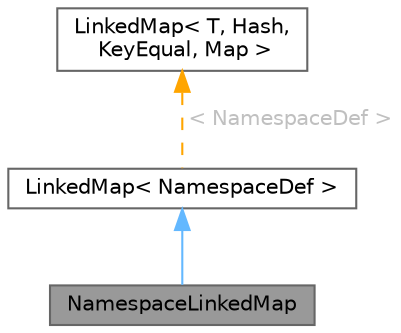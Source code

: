 digraph "NamespaceLinkedMap"
{
 // INTERACTIVE_SVG=YES
 // LATEX_PDF_SIZE
  bgcolor="transparent";
  edge [fontname=Helvetica,fontsize=10,labelfontname=Helvetica,labelfontsize=10];
  node [fontname=Helvetica,fontsize=10,shape=box,height=0.2,width=0.4];
  Node1 [label="NamespaceLinkedMap",height=0.2,width=0.4,color="gray40", fillcolor="grey60", style="filled", fontcolor="black",tooltip=" "];
  Node2 -> Node1 [dir="back",color="steelblue1",style="solid"];
  Node2 [label="LinkedMap\< NamespaceDef \>",height=0.2,width=0.4,color="gray40", fillcolor="white", style="filled",URL="$d0/d2c/class_linked_map.html",tooltip=" "];
  Node3 -> Node2 [dir="back",color="orange",style="dashed",label=" \< NamespaceDef \>",fontcolor="grey" ];
  Node3 [label="LinkedMap\< T, Hash,\l KeyEqual, Map \>",height=0.2,width=0.4,color="gray40", fillcolor="white", style="filled",URL="$d0/d2c/class_linked_map.html",tooltip="Container class representing a vector of objects with keys."];
}
